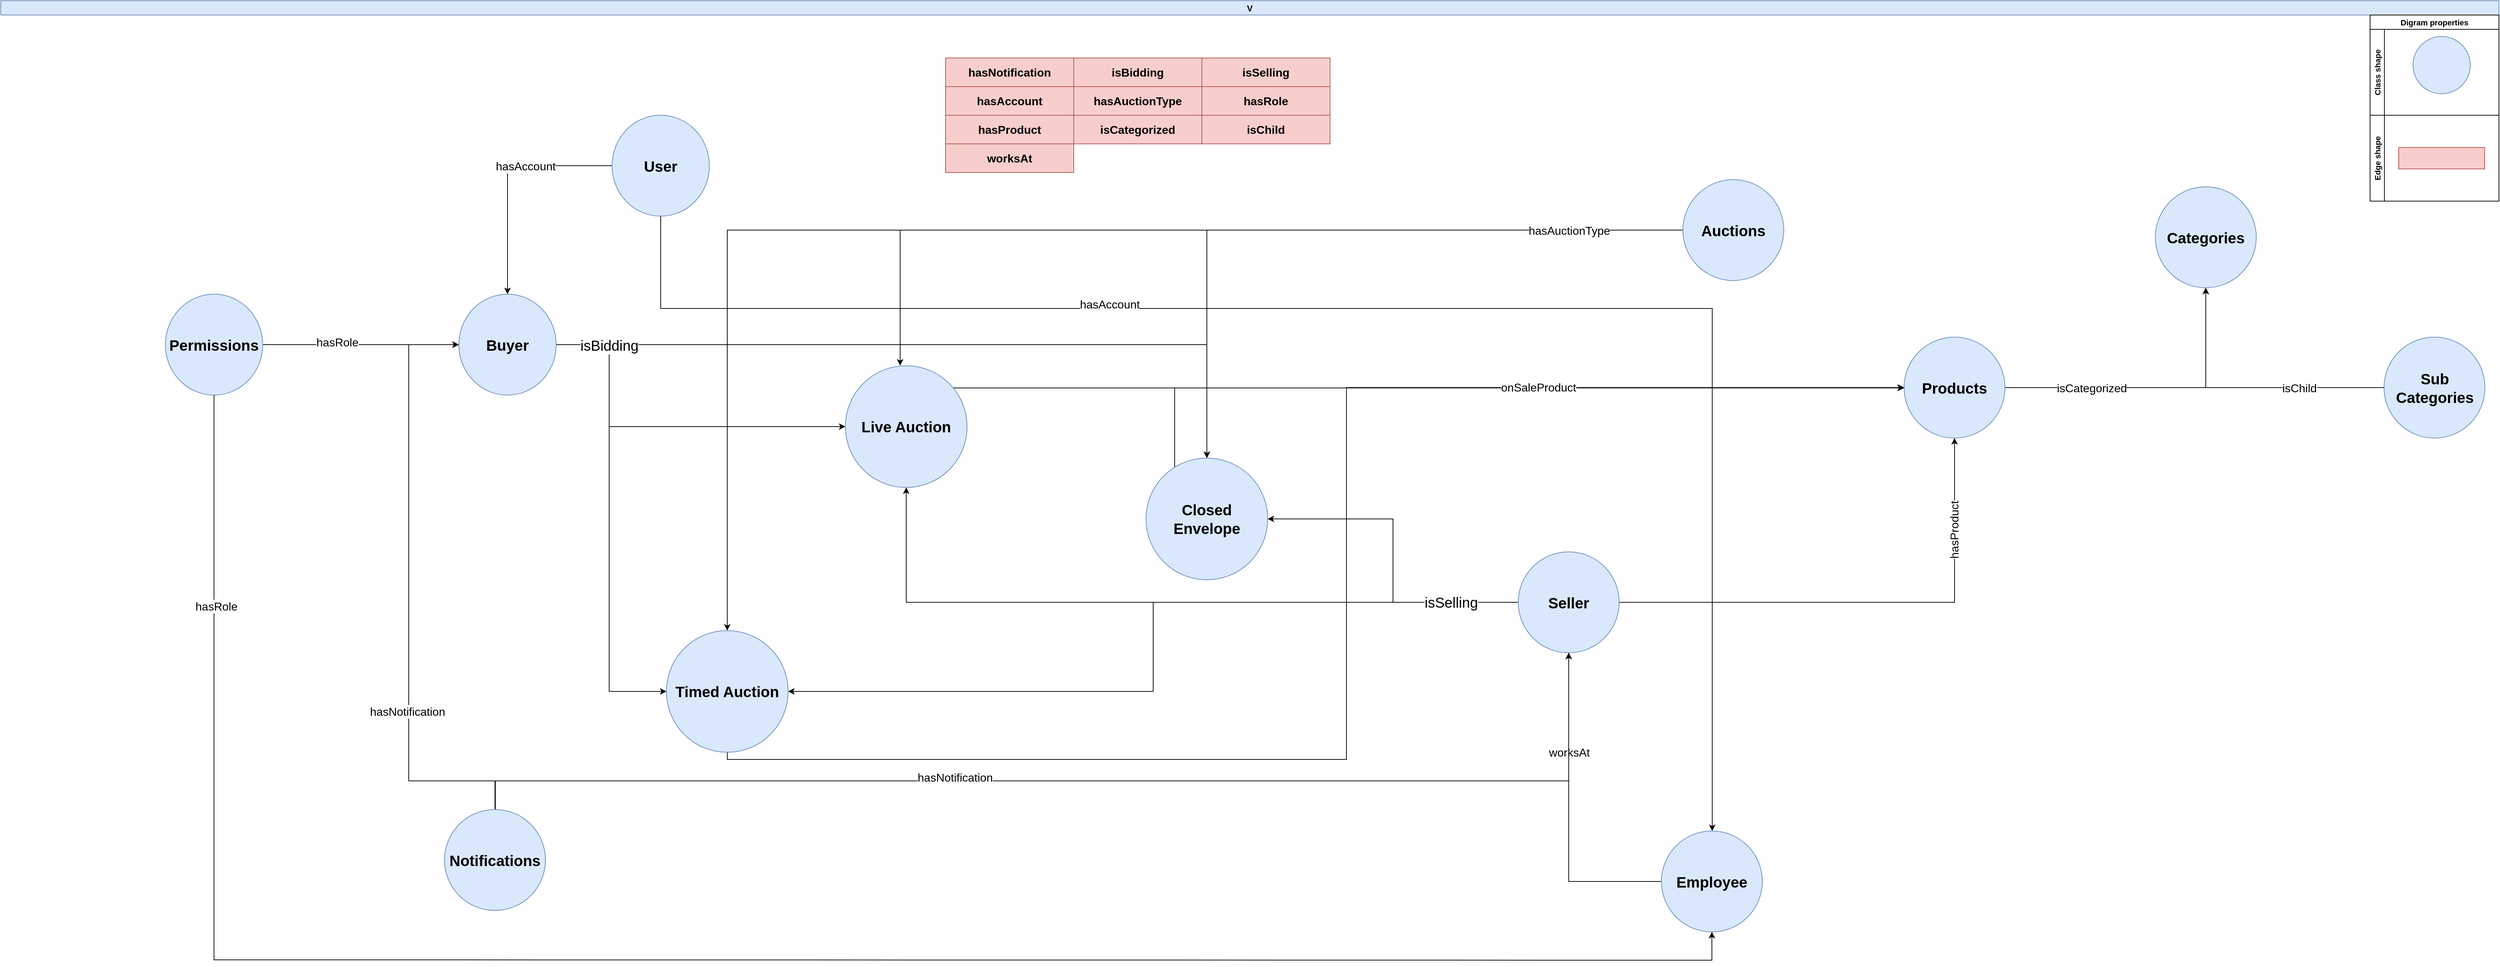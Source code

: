 <mxfile version="17.4.2" type="github">
  <diagram id="6a731a19-8d31-9384-78a2-239565b7b9f0" name="Page-1">
    <mxGraphModel dx="4724" dy="1290" grid="1" gridSize="10" guides="1" tooltips="1" connect="1" arrows="1" fold="1" page="1" pageScale="1" pageWidth="1169" pageHeight="827" background="none" math="0" shadow="0">
      <root>
        <mxCell id="0" />
        <mxCell id="1" parent="0" />
        <mxCell id="9CThiHspwTMNEySb2GRj-1546" value="V" style="swimlane;fillColor=#dae8fc;strokeColor=#6c8ebf;" parent="1" vertex="1">
          <mxGeometry x="-2330" width="3490" height="20" as="geometry" />
        </mxCell>
        <mxCell id="jRlzDijKZAk4l-aHoEtR-77" style="edgeStyle=orthogonalEdgeStyle;rounded=0;orthogonalLoop=1;jettySize=auto;html=1;exitX=1;exitY=0.5;exitDx=0;exitDy=0;fontSize=16;startArrow=none;startFill=0;endArrow=classic;endFill=1;" parent="1" source="jRlzDijKZAk4l-aHoEtR-27" target="jRlzDijKZAk4l-aHoEtR-66" edge="1">
          <mxGeometry relative="1" as="geometry">
            <mxPoint x="329.0" y="720.5" as="targetPoint" />
          </mxGeometry>
        </mxCell>
        <mxCell id="jRlzDijKZAk4l-aHoEtR-94" value="hasProduct" style="edgeLabel;html=1;align=center;verticalAlign=middle;resizable=0;points=[];fontSize=16;rotation=-90;" parent="jRlzDijKZAk4l-aHoEtR-77" vertex="1" connectable="0">
          <mxGeometry x="-0.158" y="2" relative="1" as="geometry">
            <mxPoint x="174" y="-99" as="offset" />
          </mxGeometry>
        </mxCell>
        <mxCell id="WaFlF3ahvLChcBDRiF0s-21" style="edgeStyle=orthogonalEdgeStyle;rounded=0;orthogonalLoop=1;jettySize=auto;html=1;entryX=1;entryY=0.5;entryDx=0;entryDy=0;fontSize=16;" parent="1" source="jRlzDijKZAk4l-aHoEtR-27" target="WaFlF3ahvLChcBDRiF0s-5" edge="1">
          <mxGeometry relative="1" as="geometry" />
        </mxCell>
        <mxCell id="WaFlF3ahvLChcBDRiF0s-22" style="edgeStyle=orthogonalEdgeStyle;rounded=0;orthogonalLoop=1;jettySize=auto;html=1;fontSize=16;" parent="1" source="jRlzDijKZAk4l-aHoEtR-27" target="WaFlF3ahvLChcBDRiF0s-4" edge="1">
          <mxGeometry relative="1" as="geometry" />
        </mxCell>
        <mxCell id="WaFlF3ahvLChcBDRiF0s-23" style="edgeStyle=orthogonalEdgeStyle;rounded=0;orthogonalLoop=1;jettySize=auto;html=1;entryX=1;entryY=0.5;entryDx=0;entryDy=0;fontSize=16;" parent="1" source="jRlzDijKZAk4l-aHoEtR-27" target="WaFlF3ahvLChcBDRiF0s-1" edge="1">
          <mxGeometry relative="1" as="geometry" />
        </mxCell>
        <mxCell id="WaFlF3ahvLChcBDRiF0s-24" value="isSelling" style="edgeLabel;html=1;align=center;verticalAlign=middle;resizable=0;points=[];fontSize=20;" parent="WaFlF3ahvLChcBDRiF0s-23" vertex="1" connectable="0">
          <mxGeometry x="-0.836" y="-1" relative="1" as="geometry">
            <mxPoint as="offset" />
          </mxGeometry>
        </mxCell>
        <mxCell id="jRlzDijKZAk4l-aHoEtR-27" value="&lt;b&gt;&lt;font style=&quot;font-size: 21px&quot;&gt;Seller&lt;/font&gt;&lt;/b&gt;" style="ellipse;whiteSpace=wrap;html=1;aspect=fixed;fontSize=11;fillColor=#dae8fc;strokeColor=#6c8ebf;" parent="1" vertex="1">
          <mxGeometry x="-210" y="770" width="141" height="141" as="geometry" />
        </mxCell>
        <mxCell id="jRlzDijKZAk4l-aHoEtR-54" value="Digram properties" style="swimlane;childLayout=stackLayout;resizeParent=1;resizeParentMax=0;horizontal=1;startSize=20;horizontalStack=0;fontSize=11;" parent="1" vertex="1">
          <mxGeometry x="980" y="20" width="180" height="260" as="geometry" />
        </mxCell>
        <mxCell id="jRlzDijKZAk4l-aHoEtR-55" value="Class shape" style="swimlane;startSize=20;horizontal=0;fontSize=11;" parent="jRlzDijKZAk4l-aHoEtR-54" vertex="1">
          <mxGeometry y="20" width="180" height="120" as="geometry" />
        </mxCell>
        <mxCell id="jRlzDijKZAk4l-aHoEtR-58" value="" style="ellipse;whiteSpace=wrap;html=1;aspect=fixed;fontSize=11;fillColor=#dae8fc;strokeColor=#6c8ebf;" parent="jRlzDijKZAk4l-aHoEtR-55" vertex="1">
          <mxGeometry x="60" y="10" width="80" height="80" as="geometry" />
        </mxCell>
        <mxCell id="jRlzDijKZAk4l-aHoEtR-56" value="Edge shape" style="swimlane;startSize=20;horizontal=0;fontSize=11;" parent="jRlzDijKZAk4l-aHoEtR-54" vertex="1">
          <mxGeometry y="140" width="180" height="120" as="geometry" />
        </mxCell>
        <mxCell id="jRlzDijKZAk4l-aHoEtR-59" value="" style="rounded=0;whiteSpace=wrap;html=1;fontSize=11;fillColor=#f8cecc;strokeColor=#b85450;" parent="jRlzDijKZAk4l-aHoEtR-56" vertex="1">
          <mxGeometry x="40" y="45" width="120" height="30" as="geometry" />
        </mxCell>
        <mxCell id="6aoTAguRk3_9tyUvxP4T-40" style="edgeStyle=orthogonalEdgeStyle;rounded=0;orthogonalLoop=1;jettySize=auto;html=1;entryX=0.5;entryY=0;entryDx=0;entryDy=0;fontSize=16;" parent="1" source="jRlzDijKZAk4l-aHoEtR-62" target="jRlzDijKZAk4l-aHoEtR-63" edge="1">
          <mxGeometry relative="1" as="geometry" />
        </mxCell>
        <mxCell id="6aoTAguRk3_9tyUvxP4T-41" value="hasAccount" style="edgeLabel;html=1;align=center;verticalAlign=middle;resizable=0;points=[];fontSize=16;" parent="6aoTAguRk3_9tyUvxP4T-40" vertex="1" connectable="0">
          <mxGeometry x="-0.142" y="1" relative="1" as="geometry">
            <mxPoint x="18" y="-1" as="offset" />
          </mxGeometry>
        </mxCell>
        <mxCell id="6aoTAguRk3_9tyUvxP4T-42" style="edgeStyle=orthogonalEdgeStyle;rounded=0;orthogonalLoop=1;jettySize=auto;html=1;fontSize=16;exitX=0.5;exitY=1;exitDx=0;exitDy=0;" parent="1" source="jRlzDijKZAk4l-aHoEtR-62" target="jRlzDijKZAk4l-aHoEtR-64" edge="1">
          <mxGeometry relative="1" as="geometry">
            <Array as="points">
              <mxPoint x="-1408" y="430" />
              <mxPoint x="61" y="430" />
            </Array>
          </mxGeometry>
        </mxCell>
        <mxCell id="6aoTAguRk3_9tyUvxP4T-43" value="hasAccount" style="edgeLabel;html=1;align=center;verticalAlign=middle;resizable=0;points=[];fontSize=16;" parent="6aoTAguRk3_9tyUvxP4T-42" vertex="1" connectable="0">
          <mxGeometry x="-0.351" y="6" relative="1" as="geometry">
            <mxPoint as="offset" />
          </mxGeometry>
        </mxCell>
        <mxCell id="jRlzDijKZAk4l-aHoEtR-62" value="&lt;b&gt;&lt;font style=&quot;font-size: 21px&quot;&gt;User&lt;/font&gt;&lt;/b&gt;" style="ellipse;whiteSpace=wrap;html=1;aspect=fixed;fontSize=11;fillColor=#dae8fc;strokeColor=#6c8ebf;" parent="1" vertex="1">
          <mxGeometry x="-1476" y="160" width="136" height="141" as="geometry" />
        </mxCell>
        <mxCell id="WaFlF3ahvLChcBDRiF0s-14" style="edgeStyle=orthogonalEdgeStyle;rounded=0;orthogonalLoop=1;jettySize=auto;html=1;entryX=0;entryY=0.5;entryDx=0;entryDy=0;fontSize=16;" parent="1" source="jRlzDijKZAk4l-aHoEtR-63" target="WaFlF3ahvLChcBDRiF0s-1" edge="1">
          <mxGeometry relative="1" as="geometry">
            <Array as="points">
              <mxPoint x="-1480" y="481" />
              <mxPoint x="-1480" y="965" />
            </Array>
          </mxGeometry>
        </mxCell>
        <mxCell id="WaFlF3ahvLChcBDRiF0s-15" style="edgeStyle=orthogonalEdgeStyle;rounded=0;orthogonalLoop=1;jettySize=auto;html=1;entryX=0;entryY=0.5;entryDx=0;entryDy=0;fontSize=16;" parent="1" source="jRlzDijKZAk4l-aHoEtR-63" target="WaFlF3ahvLChcBDRiF0s-4" edge="1">
          <mxGeometry relative="1" as="geometry">
            <Array as="points">
              <mxPoint x="-1480" y="481" />
              <mxPoint x="-1480" y="595" />
            </Array>
          </mxGeometry>
        </mxCell>
        <mxCell id="WaFlF3ahvLChcBDRiF0s-16" style="edgeStyle=orthogonalEdgeStyle;rounded=0;orthogonalLoop=1;jettySize=auto;html=1;fontSize=16;" parent="1" source="jRlzDijKZAk4l-aHoEtR-63" target="WaFlF3ahvLChcBDRiF0s-5" edge="1">
          <mxGeometry relative="1" as="geometry" />
        </mxCell>
        <mxCell id="WaFlF3ahvLChcBDRiF0s-17" value="isBidding" style="edgeLabel;html=1;align=center;verticalAlign=middle;resizable=0;points=[];fontSize=20;" parent="WaFlF3ahvLChcBDRiF0s-16" vertex="1" connectable="0">
          <mxGeometry x="-0.791" relative="1" as="geometry">
            <mxPoint x="-38" as="offset" />
          </mxGeometry>
        </mxCell>
        <mxCell id="jRlzDijKZAk4l-aHoEtR-63" value="&lt;b&gt;&lt;font style=&quot;font-size: 21px&quot;&gt;Buyer&lt;/font&gt;&lt;/b&gt;" style="ellipse;whiteSpace=wrap;html=1;aspect=fixed;fontSize=11;fillColor=#dae8fc;strokeColor=#6c8ebf;" parent="1" vertex="1">
          <mxGeometry x="-1690" y="410" width="136" height="141" as="geometry" />
        </mxCell>
        <mxCell id="jRlzDijKZAk4l-aHoEtR-79" style="edgeStyle=orthogonalEdgeStyle;rounded=0;orthogonalLoop=1;jettySize=auto;html=1;entryX=0.5;entryY=1;entryDx=0;entryDy=0;fontSize=16;startArrow=none;startFill=0;endArrow=classic;endFill=1;" parent="1" source="jRlzDijKZAk4l-aHoEtR-64" target="jRlzDijKZAk4l-aHoEtR-27" edge="1">
          <mxGeometry relative="1" as="geometry" />
        </mxCell>
        <mxCell id="jRlzDijKZAk4l-aHoEtR-93" value="worksAt" style="edgeLabel;html=1;align=center;verticalAlign=middle;resizable=0;points=[];fontSize=16;" parent="jRlzDijKZAk4l-aHoEtR-79" vertex="1" connectable="0">
          <mxGeometry x="-0.07" relative="1" as="geometry">
            <mxPoint y="-101" as="offset" />
          </mxGeometry>
        </mxCell>
        <mxCell id="jRlzDijKZAk4l-aHoEtR-64" value="&lt;b&gt;&lt;font style=&quot;font-size: 21px&quot;&gt;Employee&lt;/font&gt;&lt;/b&gt;" style="ellipse;whiteSpace=wrap;html=1;aspect=fixed;fontSize=11;fillColor=#dae8fc;strokeColor=#6c8ebf;" parent="1" vertex="1">
          <mxGeometry x="-10" y="1160" width="141" height="141" as="geometry" />
        </mxCell>
        <mxCell id="6aoTAguRk3_9tyUvxP4T-3" style="edgeStyle=orthogonalEdgeStyle;rounded=0;orthogonalLoop=1;jettySize=auto;html=1;" parent="1" source="jRlzDijKZAk4l-aHoEtR-66" target="6aoTAguRk3_9tyUvxP4T-1" edge="1">
          <mxGeometry relative="1" as="geometry" />
        </mxCell>
        <mxCell id="6aoTAguRk3_9tyUvxP4T-4" value="isCategorized" style="edgeLabel;html=1;align=center;verticalAlign=middle;resizable=0;points=[];fontSize=16;" parent="6aoTAguRk3_9tyUvxP4T-3" vertex="1" connectable="0">
          <mxGeometry x="-0.364" y="4" relative="1" as="geometry">
            <mxPoint x="-13" y="4" as="offset" />
          </mxGeometry>
        </mxCell>
        <mxCell id="jRlzDijKZAk4l-aHoEtR-66" value="&lt;b&gt;&lt;font style=&quot;font-size: 21px&quot;&gt;Products&lt;/font&gt;&lt;/b&gt;" style="ellipse;whiteSpace=wrap;html=1;aspect=fixed;fontSize=11;fillColor=#dae8fc;strokeColor=#6c8ebf;" parent="1" vertex="1">
          <mxGeometry x="329" y="470" width="141" height="141" as="geometry" />
        </mxCell>
        <mxCell id="jRlzDijKZAk4l-aHoEtR-75" style="edgeStyle=orthogonalEdgeStyle;rounded=0;orthogonalLoop=1;jettySize=auto;html=1;fontSize=16;startArrow=none;startFill=0;endArrow=classic;endFill=1;entryX=0;entryY=0.5;entryDx=0;entryDy=0;" parent="1" target="jRlzDijKZAk4l-aHoEtR-63" edge="1">
          <mxGeometry relative="1" as="geometry">
            <mxPoint x="-1639" y="1130" as="sourcePoint" />
            <mxPoint x="-1690" y="490" as="targetPoint" />
            <Array as="points">
              <mxPoint x="-1639" y="1090" />
              <mxPoint x="-1760" y="1090" />
              <mxPoint x="-1760" y="481" />
            </Array>
          </mxGeometry>
        </mxCell>
        <mxCell id="jRlzDijKZAk4l-aHoEtR-91" value="hasNotification" style="edgeLabel;html=1;align=center;verticalAlign=middle;resizable=0;points=[];fontSize=16;" parent="jRlzDijKZAk4l-aHoEtR-75" vertex="1" connectable="0">
          <mxGeometry x="-0.386" y="2" relative="1" as="geometry">
            <mxPoint as="offset" />
          </mxGeometry>
        </mxCell>
        <mxCell id="jRlzDijKZAk4l-aHoEtR-76" style="edgeStyle=orthogonalEdgeStyle;rounded=0;orthogonalLoop=1;jettySize=auto;html=1;exitX=0.5;exitY=0;exitDx=0;exitDy=0;fontSize=16;startArrow=none;startFill=0;endArrow=classic;endFill=1;entryX=0.5;entryY=1;entryDx=0;entryDy=0;" parent="1" source="jRlzDijKZAk4l-aHoEtR-67" target="jRlzDijKZAk4l-aHoEtR-27" edge="1">
          <mxGeometry relative="1" as="geometry">
            <mxPoint x="-499" y="650" as="targetPoint" />
            <Array as="points">
              <mxPoint x="-1639" y="1090" />
              <mxPoint x="-139" y="1090" />
            </Array>
          </mxGeometry>
        </mxCell>
        <mxCell id="jRlzDijKZAk4l-aHoEtR-92" value="hasNotification" style="edgeLabel;html=1;align=center;verticalAlign=middle;resizable=0;points=[];fontSize=16;" parent="jRlzDijKZAk4l-aHoEtR-76" vertex="1" connectable="0">
          <mxGeometry x="-0.099" y="2" relative="1" as="geometry">
            <mxPoint x="-92" y="-3" as="offset" />
          </mxGeometry>
        </mxCell>
        <mxCell id="jRlzDijKZAk4l-aHoEtR-67" value="&lt;b&gt;&lt;font style=&quot;font-size: 21px&quot;&gt;Notifications&lt;/font&gt;&lt;/b&gt;" style="ellipse;whiteSpace=wrap;html=1;aspect=fixed;fontSize=11;fillColor=#dae8fc;strokeColor=#6c8ebf;" parent="1" vertex="1">
          <mxGeometry x="-1710" y="1130" width="141" height="141" as="geometry" />
        </mxCell>
        <mxCell id="6aoTAguRk3_9tyUvxP4T-44" style="edgeStyle=orthogonalEdgeStyle;rounded=0;orthogonalLoop=1;jettySize=auto;html=1;entryX=0.45;entryY=-0.001;entryDx=0;entryDy=0;entryPerimeter=0;fontSize=16;" parent="1" source="jRlzDijKZAk4l-aHoEtR-68" target="WaFlF3ahvLChcBDRiF0s-4" edge="1">
          <mxGeometry relative="1" as="geometry" />
        </mxCell>
        <mxCell id="6aoTAguRk3_9tyUvxP4T-45" style="edgeStyle=orthogonalEdgeStyle;rounded=0;orthogonalLoop=1;jettySize=auto;html=1;entryX=0.5;entryY=0;entryDx=0;entryDy=0;fontSize=16;" parent="1" source="jRlzDijKZAk4l-aHoEtR-68" target="WaFlF3ahvLChcBDRiF0s-5" edge="1">
          <mxGeometry relative="1" as="geometry" />
        </mxCell>
        <mxCell id="6aoTAguRk3_9tyUvxP4T-46" style="edgeStyle=orthogonalEdgeStyle;rounded=0;orthogonalLoop=1;jettySize=auto;html=1;fontSize=16;" parent="1" source="jRlzDijKZAk4l-aHoEtR-68" target="WaFlF3ahvLChcBDRiF0s-1" edge="1">
          <mxGeometry relative="1" as="geometry" />
        </mxCell>
        <mxCell id="6aoTAguRk3_9tyUvxP4T-47" value="hasAuctionType" style="edgeLabel;html=1;align=center;verticalAlign=middle;resizable=0;points=[];fontSize=16;" parent="6aoTAguRk3_9tyUvxP4T-46" vertex="1" connectable="0">
          <mxGeometry x="-0.858" y="2" relative="1" as="geometry">
            <mxPoint x="-25" y="-2" as="offset" />
          </mxGeometry>
        </mxCell>
        <mxCell id="jRlzDijKZAk4l-aHoEtR-68" value="&lt;b&gt;&lt;font style=&quot;font-size: 21px&quot;&gt;Auctions&lt;/font&gt;&lt;/b&gt;" style="ellipse;whiteSpace=wrap;html=1;aspect=fixed;fontSize=11;fillColor=#dae8fc;strokeColor=#6c8ebf;" parent="1" vertex="1">
          <mxGeometry x="20" y="250" width="141" height="141" as="geometry" />
        </mxCell>
        <mxCell id="jRlzDijKZAk4l-aHoEtR-84" style="edgeStyle=orthogonalEdgeStyle;rounded=0;orthogonalLoop=1;jettySize=auto;html=1;entryX=0.5;entryY=1;entryDx=0;entryDy=0;fontSize=16;startArrow=none;startFill=0;endArrow=classic;endFill=1;exitX=0.5;exitY=1;exitDx=0;exitDy=0;" parent="1" target="jRlzDijKZAk4l-aHoEtR-64" edge="1">
          <mxGeometry relative="1" as="geometry">
            <mxPoint x="-1817" y="1340" as="sourcePoint" />
          </mxGeometry>
        </mxCell>
        <mxCell id="jRlzDijKZAk4l-aHoEtR-85" style="edgeStyle=orthogonalEdgeStyle;rounded=0;orthogonalLoop=1;jettySize=auto;html=1;entryX=0;entryY=0.5;entryDx=0;entryDy=0;fontSize=16;startArrow=none;startFill=0;endArrow=classic;endFill=1;exitX=1;exitY=0.5;exitDx=0;exitDy=0;" parent="1" source="6aoTAguRk3_9tyUvxP4T-12" target="jRlzDijKZAk4l-aHoEtR-63" edge="1">
          <mxGeometry relative="1" as="geometry">
            <Array as="points">
              <mxPoint x="-1850" y="480" />
              <mxPoint x="-1850" y="480" />
            </Array>
          </mxGeometry>
        </mxCell>
        <mxCell id="WaFlF3ahvLChcBDRiF0s-25" value="hasRole" style="edgeLabel;html=1;align=center;verticalAlign=middle;resizable=0;points=[];fontSize=16;" parent="jRlzDijKZAk4l-aHoEtR-85" vertex="1" connectable="0">
          <mxGeometry x="-0.665" y="-3" relative="1" as="geometry">
            <mxPoint x="58" y="-7" as="offset" />
          </mxGeometry>
        </mxCell>
        <mxCell id="5KFIPfoHef998X08fdEO-2" style="edgeStyle=orthogonalEdgeStyle;rounded=0;orthogonalLoop=1;jettySize=auto;html=1;entryX=0;entryY=0.5;entryDx=0;entryDy=0;exitX=0.5;exitY=1;exitDx=0;exitDy=0;" edge="1" parent="1" source="WaFlF3ahvLChcBDRiF0s-1" target="jRlzDijKZAk4l-aHoEtR-66">
          <mxGeometry relative="1" as="geometry">
            <Array as="points">
              <mxPoint x="-1315" y="1060" />
              <mxPoint x="-450" y="1060" />
              <mxPoint x="-450" y="541" />
            </Array>
          </mxGeometry>
        </mxCell>
        <mxCell id="WaFlF3ahvLChcBDRiF0s-1" value="&lt;b&gt;&lt;font style=&quot;font-size: 21px&quot;&gt;Timed Auction&lt;/font&gt;&lt;/b&gt;" style="ellipse;whiteSpace=wrap;html=1;aspect=fixed;fontSize=11;fillColor=#dae8fc;strokeColor=#6c8ebf;" parent="1" vertex="1">
          <mxGeometry x="-1400" y="880" width="170" height="170" as="geometry" />
        </mxCell>
        <mxCell id="5KFIPfoHef998X08fdEO-1" style="edgeStyle=orthogonalEdgeStyle;rounded=0;orthogonalLoop=1;jettySize=auto;html=1;" edge="1" parent="1" source="WaFlF3ahvLChcBDRiF0s-4" target="jRlzDijKZAk4l-aHoEtR-66">
          <mxGeometry relative="1" as="geometry">
            <Array as="points">
              <mxPoint x="-650" y="541" />
              <mxPoint x="-650" y="541" />
            </Array>
          </mxGeometry>
        </mxCell>
        <mxCell id="WaFlF3ahvLChcBDRiF0s-4" value="&lt;b&gt;&lt;font style=&quot;font-size: 21px&quot;&gt;Live Auction&lt;/font&gt;&lt;/b&gt;" style="ellipse;whiteSpace=wrap;html=1;aspect=fixed;fontSize=11;fillColor=#dae8fc;strokeColor=#6c8ebf;" parent="1" vertex="1">
          <mxGeometry x="-1150" y="510" width="170" height="170" as="geometry" />
        </mxCell>
        <mxCell id="5KFIPfoHef998X08fdEO-3" style="edgeStyle=orthogonalEdgeStyle;rounded=0;orthogonalLoop=1;jettySize=auto;html=1;entryX=0;entryY=0.5;entryDx=0;entryDy=0;" edge="1" parent="1" source="WaFlF3ahvLChcBDRiF0s-5" target="jRlzDijKZAk4l-aHoEtR-66">
          <mxGeometry relative="1" as="geometry">
            <Array as="points">
              <mxPoint x="-690" y="541" />
              <mxPoint x="-115" y="541" />
            </Array>
          </mxGeometry>
        </mxCell>
        <mxCell id="5KFIPfoHef998X08fdEO-4" value="onSaleProduct" style="edgeLabel;html=1;align=center;verticalAlign=middle;resizable=0;points=[];fontSize=16;" vertex="1" connectable="0" parent="5KFIPfoHef998X08fdEO-3">
          <mxGeometry x="0.096" y="1" relative="1" as="geometry">
            <mxPoint as="offset" />
          </mxGeometry>
        </mxCell>
        <mxCell id="WaFlF3ahvLChcBDRiF0s-5" value="&lt;b&gt;&lt;font style=&quot;font-size: 21px&quot;&gt;Closed Envelope&lt;/font&gt;&lt;/b&gt;" style="ellipse;whiteSpace=wrap;html=1;aspect=fixed;fontSize=11;fillColor=#dae8fc;strokeColor=#6c8ebf;" parent="1" vertex="1">
          <mxGeometry x="-730" y="639" width="170" height="170" as="geometry" />
        </mxCell>
        <mxCell id="6aoTAguRk3_9tyUvxP4T-1" value="&lt;b&gt;&lt;font style=&quot;font-size: 21px&quot;&gt;Categories&lt;/font&gt;&lt;/b&gt;" style="ellipse;whiteSpace=wrap;html=1;aspect=fixed;fontSize=11;fillColor=#dae8fc;strokeColor=#6c8ebf;" parent="1" vertex="1">
          <mxGeometry x="680" y="260" width="141" height="141" as="geometry" />
        </mxCell>
        <mxCell id="6aoTAguRk3_9tyUvxP4T-10" style="edgeStyle=orthogonalEdgeStyle;rounded=0;orthogonalLoop=1;jettySize=auto;html=1;fontSize=16;" parent="1" source="6aoTAguRk3_9tyUvxP4T-2" target="6aoTAguRk3_9tyUvxP4T-1" edge="1">
          <mxGeometry relative="1" as="geometry" />
        </mxCell>
        <mxCell id="6aoTAguRk3_9tyUvxP4T-11" value="isChild" style="edgeLabel;html=1;align=center;verticalAlign=middle;resizable=0;points=[];fontSize=16;" parent="6aoTAguRk3_9tyUvxP4T-10" vertex="1" connectable="0">
          <mxGeometry x="0.117" relative="1" as="geometry">
            <mxPoint x="98" as="offset" />
          </mxGeometry>
        </mxCell>
        <mxCell id="6aoTAguRk3_9tyUvxP4T-2" value="&lt;span style=&quot;font-size: 21px&quot;&gt;&lt;b&gt;Sub&lt;br&gt;Categories&lt;/b&gt;&lt;/span&gt;" style="ellipse;whiteSpace=wrap;html=1;aspect=fixed;fontSize=11;fillColor=#dae8fc;strokeColor=#6c8ebf;" parent="1" vertex="1">
          <mxGeometry x="999.5" y="470" width="141" height="141" as="geometry" />
        </mxCell>
        <mxCell id="6aoTAguRk3_9tyUvxP4T-12" value="&lt;b&gt;&lt;font style=&quot;font-size: 21px&quot;&gt;Permissions&lt;/font&gt;&lt;/b&gt;" style="ellipse;whiteSpace=wrap;html=1;aspect=fixed;fontSize=11;fillColor=#dae8fc;strokeColor=#6c8ebf;" parent="1" vertex="1">
          <mxGeometry x="-2100" y="410" width="136" height="141" as="geometry" />
        </mxCell>
        <mxCell id="6aoTAguRk3_9tyUvxP4T-16" value="" style="edgeStyle=orthogonalEdgeStyle;rounded=0;orthogonalLoop=1;jettySize=auto;html=1;entryX=0.5;entryY=1;entryDx=0;entryDy=0;fontSize=16;startArrow=none;startFill=0;endArrow=none;endFill=1;exitX=0.5;exitY=1;exitDx=0;exitDy=0;" parent="1" source="6aoTAguRk3_9tyUvxP4T-12" edge="1">
          <mxGeometry relative="1" as="geometry">
            <mxPoint x="-2032" y="551.0" as="sourcePoint" />
            <mxPoint x="-1817" y="1340" as="targetPoint" />
            <Array as="points">
              <mxPoint x="-2032" y="1340" />
            </Array>
          </mxGeometry>
        </mxCell>
        <mxCell id="6aoTAguRk3_9tyUvxP4T-17" value="hasRole" style="edgeLabel;html=1;align=center;verticalAlign=middle;resizable=0;points=[];fontSize=16;" parent="6aoTAguRk3_9tyUvxP4T-16" vertex="1" connectable="0">
          <mxGeometry x="-0.415" y="3" relative="1" as="geometry">
            <mxPoint y="1" as="offset" />
          </mxGeometry>
        </mxCell>
        <mxCell id="6aoTAguRk3_9tyUvxP4T-31" value="&lt;b&gt;&lt;font style=&quot;font-size: 16px&quot;&gt;hasRole&lt;/font&gt;&lt;/b&gt;" style="rounded=0;whiteSpace=wrap;html=1;fontSize=11;fillColor=#f8cecc;strokeColor=#b85450;" parent="1" vertex="1">
          <mxGeometry x="-652" y="120" width="179" height="40" as="geometry" />
        </mxCell>
        <mxCell id="6aoTAguRk3_9tyUvxP4T-32" value="&lt;b&gt;&lt;font style=&quot;font-size: 16px&quot;&gt;hasNotification&lt;/font&gt;&lt;/b&gt;" style="rounded=0;whiteSpace=wrap;html=1;fontSize=11;fillColor=#f8cecc;strokeColor=#b85450;" parent="1" vertex="1">
          <mxGeometry x="-1010" y="80" width="179" height="40" as="geometry" />
        </mxCell>
        <mxCell id="6aoTAguRk3_9tyUvxP4T-33" value="&lt;b&gt;&lt;font style=&quot;font-size: 16px&quot;&gt;isBidding&lt;/font&gt;&lt;/b&gt;" style="rounded=0;whiteSpace=wrap;html=1;fontSize=11;fillColor=#f8cecc;strokeColor=#b85450;" parent="1" vertex="1">
          <mxGeometry x="-831" y="80" width="179" height="40" as="geometry" />
        </mxCell>
        <mxCell id="6aoTAguRk3_9tyUvxP4T-34" value="&lt;b&gt;&lt;font style=&quot;font-size: 16px&quot;&gt;isSelling&lt;/font&gt;&lt;/b&gt;" style="rounded=0;whiteSpace=wrap;html=1;fontSize=11;fillColor=#f8cecc;strokeColor=#b85450;" parent="1" vertex="1">
          <mxGeometry x="-652" y="80" width="179" height="40" as="geometry" />
        </mxCell>
        <mxCell id="6aoTAguRk3_9tyUvxP4T-35" value="&lt;b&gt;&lt;font style=&quot;font-size: 16px&quot;&gt;hasProduct&lt;/font&gt;&lt;/b&gt;" style="rounded=0;whiteSpace=wrap;html=1;fontSize=11;fillColor=#f8cecc;strokeColor=#b85450;" parent="1" vertex="1">
          <mxGeometry x="-1010" y="160" width="179" height="40" as="geometry" />
        </mxCell>
        <mxCell id="6aoTAguRk3_9tyUvxP4T-36" value="&lt;b&gt;&lt;font style=&quot;font-size: 16px&quot;&gt;isCategorized&lt;/font&gt;&lt;/b&gt;" style="rounded=0;whiteSpace=wrap;html=1;fontSize=11;fillColor=#f8cecc;strokeColor=#b85450;" parent="1" vertex="1">
          <mxGeometry x="-831" y="160" width="179" height="40" as="geometry" />
        </mxCell>
        <mxCell id="6aoTAguRk3_9tyUvxP4T-37" value="&lt;b&gt;&lt;font style=&quot;font-size: 16px&quot;&gt;isChild&lt;/font&gt;&lt;/b&gt;" style="rounded=0;whiteSpace=wrap;html=1;fontSize=11;fillColor=#f8cecc;strokeColor=#b85450;" parent="1" vertex="1">
          <mxGeometry x="-652" y="160" width="179" height="40" as="geometry" />
        </mxCell>
        <mxCell id="6aoTAguRk3_9tyUvxP4T-38" value="&lt;b&gt;&lt;font style=&quot;font-size: 16px&quot;&gt;worksAt&lt;/font&gt;&lt;/b&gt;" style="rounded=0;whiteSpace=wrap;html=1;fontSize=11;fillColor=#f8cecc;strokeColor=#b85450;" parent="1" vertex="1">
          <mxGeometry x="-1010" y="200" width="179" height="40" as="geometry" />
        </mxCell>
        <mxCell id="6aoTAguRk3_9tyUvxP4T-39" value="&lt;b&gt;&lt;font style=&quot;font-size: 16px&quot;&gt;hasAuctionType&lt;/font&gt;&lt;/b&gt;" style="rounded=0;whiteSpace=wrap;html=1;fontSize=11;fillColor=#f8cecc;strokeColor=#b85450;" parent="1" vertex="1">
          <mxGeometry x="-831" y="120" width="179" height="40" as="geometry" />
        </mxCell>
        <mxCell id="6aoTAguRk3_9tyUvxP4T-48" value="&lt;b&gt;&lt;font style=&quot;font-size: 16px&quot;&gt;hasAccount&lt;/font&gt;&lt;/b&gt;" style="rounded=0;whiteSpace=wrap;html=1;fontSize=11;fillColor=#f8cecc;strokeColor=#b85450;" parent="1" vertex="1">
          <mxGeometry x="-1010" y="120" width="179" height="40" as="geometry" />
        </mxCell>
      </root>
    </mxGraphModel>
  </diagram>
</mxfile>
